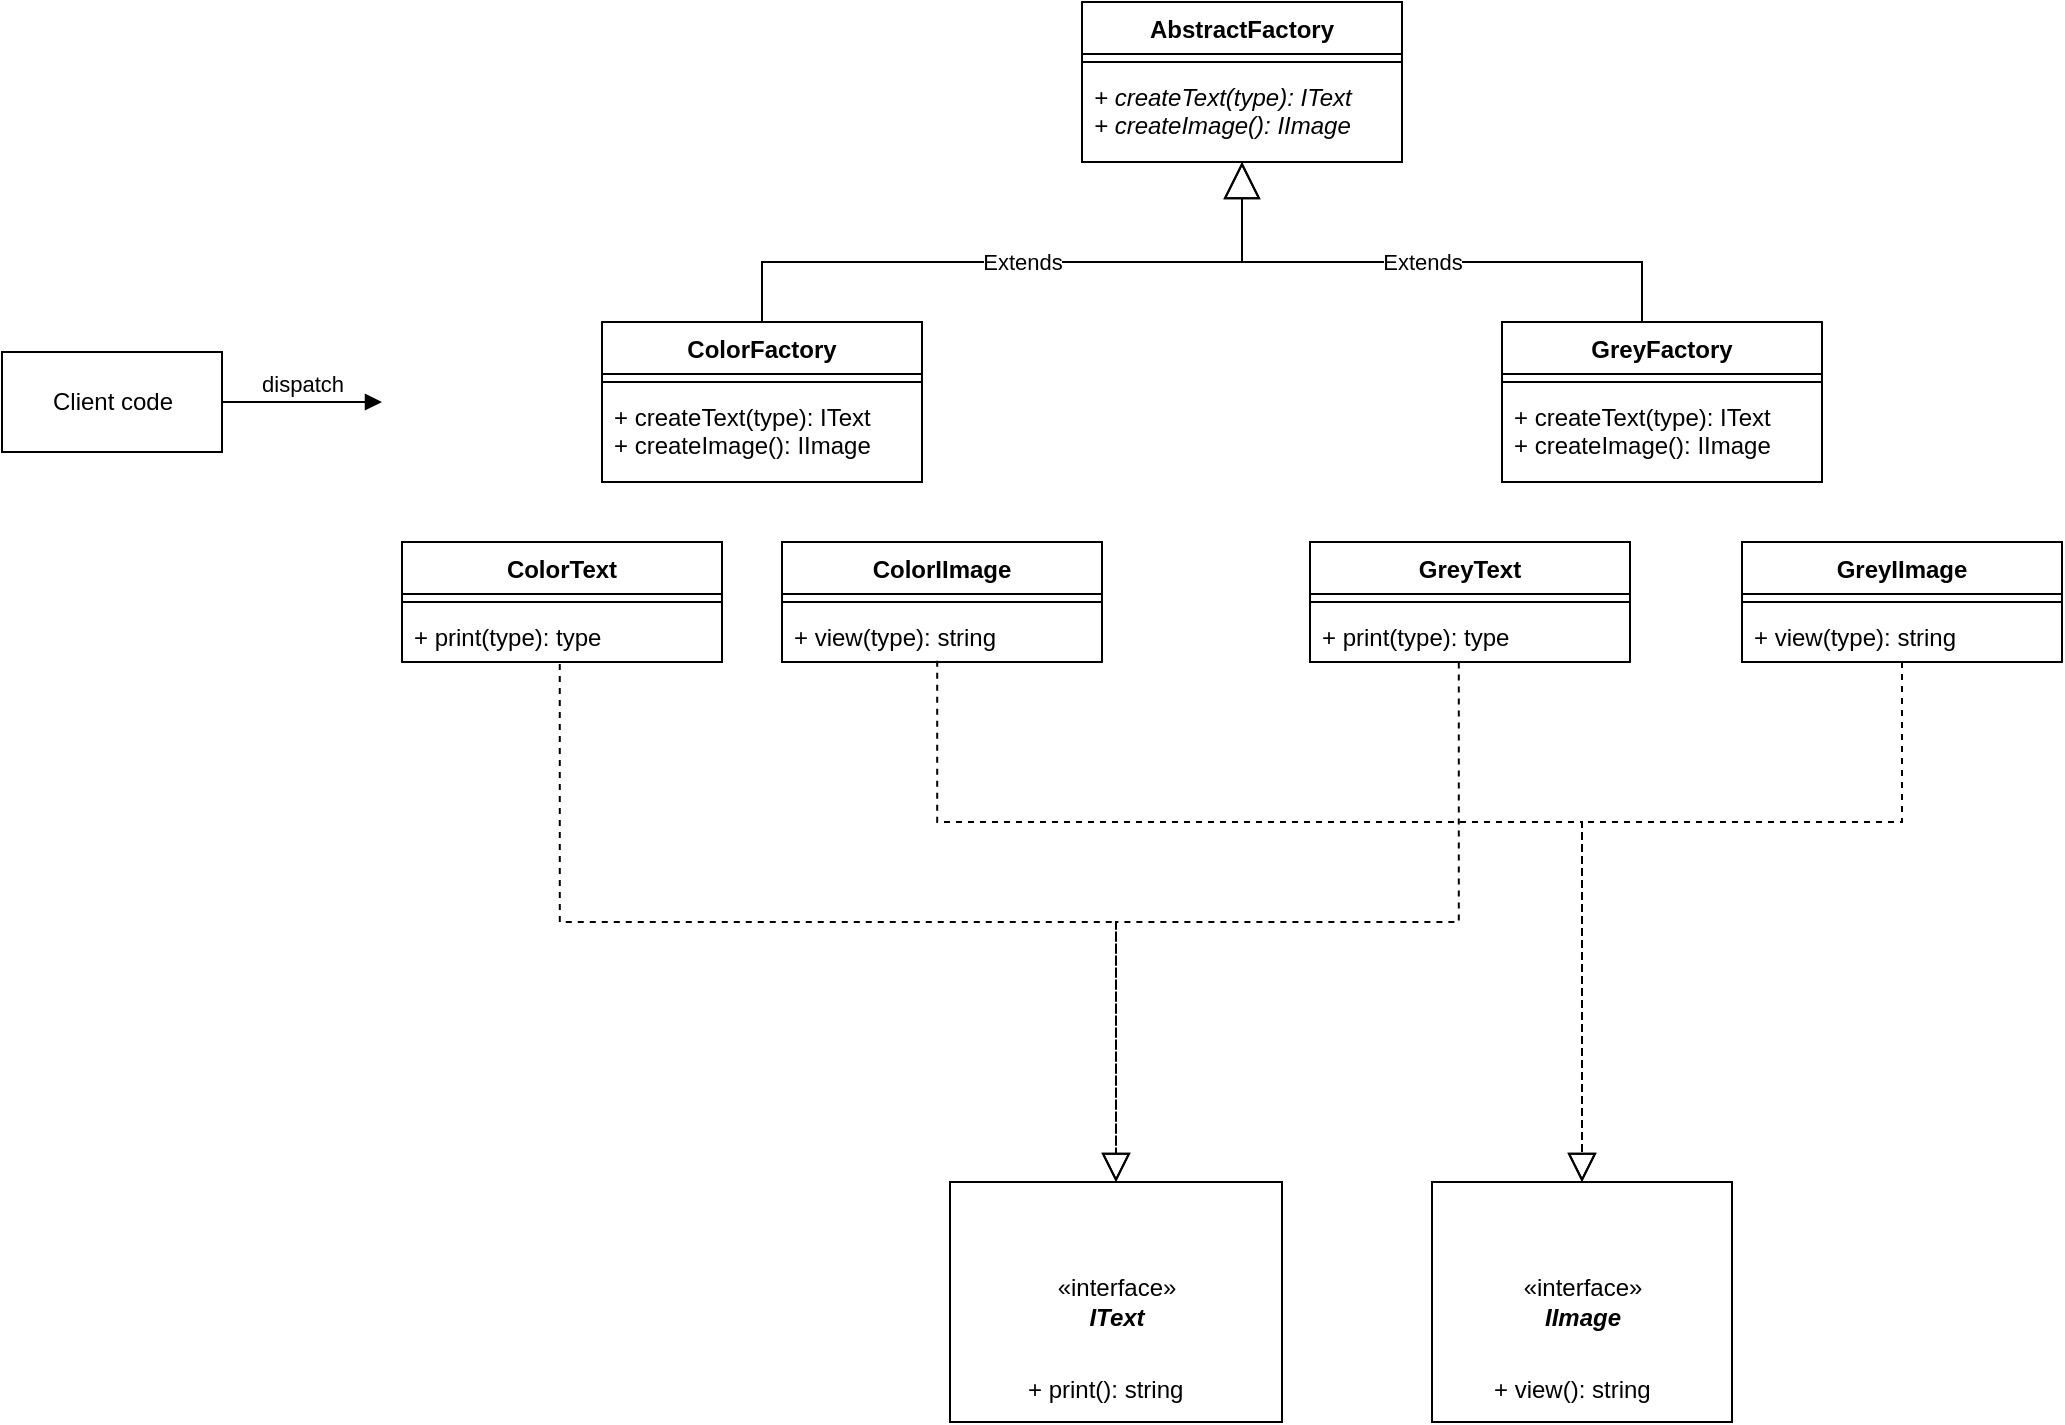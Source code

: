 <mxfile version="15.5.0" type="github">
  <diagram id="tiSjidzDT6nD-PYoWVeS" name="Page-1">
    <mxGraphModel dx="2332" dy="1212" grid="1" gridSize="10" guides="1" tooltips="1" connect="1" arrows="1" fold="1" page="1" pageScale="1" pageWidth="827" pageHeight="1169" math="0" shadow="0">
      <root>
        <mxCell id="0" />
        <mxCell id="1" parent="0" />
        <mxCell id="HHhCgAAwEOyWhu86Y_bV-1" value="«interface»&lt;br&gt;&lt;b&gt;&lt;i&gt;IImage&lt;/i&gt;&lt;br&gt;&lt;/b&gt;" style="html=1;" vertex="1" parent="1">
          <mxGeometry x="935" y="700" width="150" height="120" as="geometry" />
        </mxCell>
        <mxCell id="HHhCgAAwEOyWhu86Y_bV-2" value="«interface»&lt;br&gt;&lt;b&gt;&lt;i&gt;IText&lt;/i&gt;&lt;/b&gt;" style="html=1;" vertex="1" parent="1">
          <mxGeometry x="694" y="700" width="166" height="120" as="geometry" />
        </mxCell>
        <mxCell id="HHhCgAAwEOyWhu86Y_bV-3" value="AbstractFactory" style="swimlane;fontStyle=1;align=center;verticalAlign=top;childLayout=stackLayout;horizontal=1;startSize=26;horizontalStack=0;resizeParent=1;resizeParentMax=0;resizeLast=0;collapsible=1;marginBottom=0;" vertex="1" parent="1">
          <mxGeometry x="760" y="110" width="160" height="80" as="geometry" />
        </mxCell>
        <mxCell id="HHhCgAAwEOyWhu86Y_bV-5" value="" style="line;strokeWidth=1;fillColor=none;align=left;verticalAlign=middle;spacingTop=-1;spacingLeft=3;spacingRight=3;rotatable=0;labelPosition=right;points=[];portConstraint=eastwest;" vertex="1" parent="HHhCgAAwEOyWhu86Y_bV-3">
          <mxGeometry y="26" width="160" height="8" as="geometry" />
        </mxCell>
        <mxCell id="HHhCgAAwEOyWhu86Y_bV-6" value="+ createText(type): IText&#xa;+ createImage(): IImage&#xa;" style="text;strokeColor=none;fillColor=none;align=left;verticalAlign=top;spacingLeft=4;spacingRight=4;overflow=hidden;rotatable=0;points=[[0,0.5],[1,0.5]];portConstraint=eastwest;fontStyle=2" vertex="1" parent="HHhCgAAwEOyWhu86Y_bV-3">
          <mxGeometry y="34" width="160" height="46" as="geometry" />
        </mxCell>
        <mxCell id="HHhCgAAwEOyWhu86Y_bV-11" value="ColorFactory" style="swimlane;fontStyle=1;align=center;verticalAlign=top;childLayout=stackLayout;horizontal=1;startSize=26;horizontalStack=0;resizeParent=1;resizeParentMax=0;resizeLast=0;collapsible=1;marginBottom=0;" vertex="1" parent="1">
          <mxGeometry x="520" y="270" width="160" height="80" as="geometry" />
        </mxCell>
        <mxCell id="HHhCgAAwEOyWhu86Y_bV-37" value="Extends" style="endArrow=block;endSize=16;endFill=0;html=1;rounded=0;edgeStyle=orthogonalEdgeStyle;entryX=0.5;entryY=1;entryDx=0;entryDy=0;" edge="1" parent="HHhCgAAwEOyWhu86Y_bV-11" target="HHhCgAAwEOyWhu86Y_bV-3">
          <mxGeometry width="160" relative="1" as="geometry">
            <mxPoint x="80" as="sourcePoint" />
            <mxPoint x="240" as="targetPoint" />
            <Array as="points">
              <mxPoint x="80" y="-30" />
              <mxPoint x="320" y="-30" />
            </Array>
          </mxGeometry>
        </mxCell>
        <mxCell id="HHhCgAAwEOyWhu86Y_bV-12" value="" style="line;strokeWidth=1;fillColor=none;align=left;verticalAlign=middle;spacingTop=-1;spacingLeft=3;spacingRight=3;rotatable=0;labelPosition=right;points=[];portConstraint=eastwest;" vertex="1" parent="HHhCgAAwEOyWhu86Y_bV-11">
          <mxGeometry y="26" width="160" height="8" as="geometry" />
        </mxCell>
        <mxCell id="HHhCgAAwEOyWhu86Y_bV-13" value="+ createText(type): IText&#xa;+ createImage(): IImage&#xa;" style="text;strokeColor=none;fillColor=none;align=left;verticalAlign=top;spacingLeft=4;spacingRight=4;overflow=hidden;rotatable=0;points=[[0,0.5],[1,0.5]];portConstraint=eastwest;fontStyle=0" vertex="1" parent="HHhCgAAwEOyWhu86Y_bV-11">
          <mxGeometry y="34" width="160" height="46" as="geometry" />
        </mxCell>
        <mxCell id="HHhCgAAwEOyWhu86Y_bV-14" value="GreyFactory" style="swimlane;fontStyle=1;align=center;verticalAlign=top;childLayout=stackLayout;horizontal=1;startSize=26;horizontalStack=0;resizeParent=1;resizeParentMax=0;resizeLast=0;collapsible=1;marginBottom=0;" vertex="1" parent="1">
          <mxGeometry x="970" y="270" width="160" height="80" as="geometry" />
        </mxCell>
        <mxCell id="HHhCgAAwEOyWhu86Y_bV-38" value="Extends" style="endArrow=block;endSize=16;endFill=0;html=1;rounded=0;edgeStyle=orthogonalEdgeStyle;" edge="1" parent="HHhCgAAwEOyWhu86Y_bV-14">
          <mxGeometry width="160" relative="1" as="geometry">
            <mxPoint x="70" as="sourcePoint" />
            <mxPoint x="-130" y="-80" as="targetPoint" />
            <Array as="points">
              <mxPoint x="70" y="-30" />
              <mxPoint x="-130" y="-30" />
            </Array>
          </mxGeometry>
        </mxCell>
        <mxCell id="HHhCgAAwEOyWhu86Y_bV-15" value="" style="line;strokeWidth=1;fillColor=none;align=left;verticalAlign=middle;spacingTop=-1;spacingLeft=3;spacingRight=3;rotatable=0;labelPosition=right;points=[];portConstraint=eastwest;" vertex="1" parent="HHhCgAAwEOyWhu86Y_bV-14">
          <mxGeometry y="26" width="160" height="8" as="geometry" />
        </mxCell>
        <mxCell id="HHhCgAAwEOyWhu86Y_bV-16" value="+ createText(type): IText&#xa;+ createImage(): IImage&#xa;" style="text;strokeColor=none;fillColor=none;align=left;verticalAlign=top;spacingLeft=4;spacingRight=4;overflow=hidden;rotatable=0;points=[[0,0.5],[1,0.5]];portConstraint=eastwest;fontStyle=0" vertex="1" parent="HHhCgAAwEOyWhu86Y_bV-14">
          <mxGeometry y="34" width="160" height="46" as="geometry" />
        </mxCell>
        <mxCell id="HHhCgAAwEOyWhu86Y_bV-17" value="ColorText" style="swimlane;fontStyle=1;align=center;verticalAlign=top;childLayout=stackLayout;horizontal=1;startSize=26;horizontalStack=0;resizeParent=1;resizeParentMax=0;resizeLast=0;collapsible=1;marginBottom=0;" vertex="1" parent="1">
          <mxGeometry x="420" y="380" width="160" height="60" as="geometry" />
        </mxCell>
        <mxCell id="HHhCgAAwEOyWhu86Y_bV-19" value="" style="line;strokeWidth=1;fillColor=none;align=left;verticalAlign=middle;spacingTop=-1;spacingLeft=3;spacingRight=3;rotatable=0;labelPosition=right;points=[];portConstraint=eastwest;" vertex="1" parent="HHhCgAAwEOyWhu86Y_bV-17">
          <mxGeometry y="26" width="160" height="8" as="geometry" />
        </mxCell>
        <mxCell id="HHhCgAAwEOyWhu86Y_bV-20" value="+ print(type): type" style="text;strokeColor=none;fillColor=none;align=left;verticalAlign=top;spacingLeft=4;spacingRight=4;overflow=hidden;rotatable=0;points=[[0,0.5],[1,0.5]];portConstraint=eastwest;" vertex="1" parent="HHhCgAAwEOyWhu86Y_bV-17">
          <mxGeometry y="34" width="160" height="26" as="geometry" />
        </mxCell>
        <mxCell id="HHhCgAAwEOyWhu86Y_bV-21" value="ColorIImage" style="swimlane;fontStyle=1;align=center;verticalAlign=top;childLayout=stackLayout;horizontal=1;startSize=26;horizontalStack=0;resizeParent=1;resizeParentMax=0;resizeLast=0;collapsible=1;marginBottom=0;" vertex="1" parent="1">
          <mxGeometry x="610" y="380" width="160" height="60" as="geometry" />
        </mxCell>
        <mxCell id="HHhCgAAwEOyWhu86Y_bV-22" value="" style="line;strokeWidth=1;fillColor=none;align=left;verticalAlign=middle;spacingTop=-1;spacingLeft=3;spacingRight=3;rotatable=0;labelPosition=right;points=[];portConstraint=eastwest;" vertex="1" parent="HHhCgAAwEOyWhu86Y_bV-21">
          <mxGeometry y="26" width="160" height="8" as="geometry" />
        </mxCell>
        <mxCell id="HHhCgAAwEOyWhu86Y_bV-23" value="+ view(type): string" style="text;strokeColor=none;fillColor=none;align=left;verticalAlign=top;spacingLeft=4;spacingRight=4;overflow=hidden;rotatable=0;points=[[0,0.5],[1,0.5]];portConstraint=eastwest;" vertex="1" parent="HHhCgAAwEOyWhu86Y_bV-21">
          <mxGeometry y="34" width="160" height="26" as="geometry" />
        </mxCell>
        <mxCell id="HHhCgAAwEOyWhu86Y_bV-24" value="GreyText" style="swimlane;fontStyle=1;align=center;verticalAlign=top;childLayout=stackLayout;horizontal=1;startSize=26;horizontalStack=0;resizeParent=1;resizeParentMax=0;resizeLast=0;collapsible=1;marginBottom=0;" vertex="1" parent="1">
          <mxGeometry x="874" y="380" width="160" height="60" as="geometry" />
        </mxCell>
        <mxCell id="HHhCgAAwEOyWhu86Y_bV-25" value="" style="line;strokeWidth=1;fillColor=none;align=left;verticalAlign=middle;spacingTop=-1;spacingLeft=3;spacingRight=3;rotatable=0;labelPosition=right;points=[];portConstraint=eastwest;" vertex="1" parent="HHhCgAAwEOyWhu86Y_bV-24">
          <mxGeometry y="26" width="160" height="8" as="geometry" />
        </mxCell>
        <mxCell id="HHhCgAAwEOyWhu86Y_bV-26" value="+ print(type): type" style="text;strokeColor=none;fillColor=none;align=left;verticalAlign=top;spacingLeft=4;spacingRight=4;overflow=hidden;rotatable=0;points=[[0,0.5],[1,0.5]];portConstraint=eastwest;" vertex="1" parent="HHhCgAAwEOyWhu86Y_bV-24">
          <mxGeometry y="34" width="160" height="26" as="geometry" />
        </mxCell>
        <mxCell id="HHhCgAAwEOyWhu86Y_bV-27" value="GreyIImage" style="swimlane;fontStyle=1;align=center;verticalAlign=top;childLayout=stackLayout;horizontal=1;startSize=26;horizontalStack=0;resizeParent=1;resizeParentMax=0;resizeLast=0;collapsible=1;marginBottom=0;" vertex="1" parent="1">
          <mxGeometry x="1090" y="380" width="160" height="60" as="geometry" />
        </mxCell>
        <mxCell id="HHhCgAAwEOyWhu86Y_bV-28" value="" style="line;strokeWidth=1;fillColor=none;align=left;verticalAlign=middle;spacingTop=-1;spacingLeft=3;spacingRight=3;rotatable=0;labelPosition=right;points=[];portConstraint=eastwest;" vertex="1" parent="HHhCgAAwEOyWhu86Y_bV-27">
          <mxGeometry y="26" width="160" height="8" as="geometry" />
        </mxCell>
        <mxCell id="HHhCgAAwEOyWhu86Y_bV-29" value="+ view(type): string" style="text;strokeColor=none;fillColor=none;align=left;verticalAlign=top;spacingLeft=4;spacingRight=4;overflow=hidden;rotatable=0;points=[[0,0.5],[1,0.5]];portConstraint=eastwest;" vertex="1" parent="HHhCgAAwEOyWhu86Y_bV-27">
          <mxGeometry y="34" width="160" height="26" as="geometry" />
        </mxCell>
        <mxCell id="HHhCgAAwEOyWhu86Y_bV-30" value="+ view(): string" style="text;strokeColor=none;fillColor=none;align=left;verticalAlign=top;spacingLeft=4;spacingRight=4;overflow=hidden;rotatable=0;points=[[0,0.5],[1,0.5]];portConstraint=eastwest;" vertex="1" parent="1">
          <mxGeometry x="960" y="790" width="100" height="26" as="geometry" />
        </mxCell>
        <mxCell id="HHhCgAAwEOyWhu86Y_bV-31" value="+ print(): string" style="text;strokeColor=none;fillColor=none;align=left;verticalAlign=top;spacingLeft=4;spacingRight=4;overflow=hidden;rotatable=0;points=[[0,0.5],[1,0.5]];portConstraint=eastwest;" vertex="1" parent="1">
          <mxGeometry x="727" y="790" width="100" height="26" as="geometry" />
        </mxCell>
        <mxCell id="HHhCgAAwEOyWhu86Y_bV-32" value="" style="endArrow=block;dashed=1;endFill=0;endSize=12;html=1;rounded=0;edgeStyle=orthogonalEdgeStyle;entryX=0.5;entryY=0;entryDx=0;entryDy=0;exitX=0.493;exitY=1.038;exitDx=0;exitDy=0;exitPerimeter=0;" edge="1" parent="1" source="HHhCgAAwEOyWhu86Y_bV-20" target="HHhCgAAwEOyWhu86Y_bV-2">
          <mxGeometry width="160" relative="1" as="geometry">
            <mxPoint x="490" y="460" as="sourcePoint" />
            <mxPoint x="650" y="460" as="targetPoint" />
          </mxGeometry>
        </mxCell>
        <mxCell id="HHhCgAAwEOyWhu86Y_bV-33" value="" style="endArrow=block;dashed=1;endFill=0;endSize=12;html=1;rounded=0;edgeStyle=orthogonalEdgeStyle;exitX=0.465;exitY=1.008;exitDx=0;exitDy=0;exitPerimeter=0;entryX=0.5;entryY=0;entryDx=0;entryDy=0;" edge="1" parent="1" source="HHhCgAAwEOyWhu86Y_bV-26" target="HHhCgAAwEOyWhu86Y_bV-2">
          <mxGeometry width="160" relative="1" as="geometry">
            <mxPoint x="940" y="500" as="sourcePoint" />
            <mxPoint x="1100" y="500" as="targetPoint" />
          </mxGeometry>
        </mxCell>
        <mxCell id="HHhCgAAwEOyWhu86Y_bV-34" value="" style="endArrow=block;dashed=1;endFill=0;endSize=12;html=1;rounded=0;edgeStyle=orthogonalEdgeStyle;exitX=0.485;exitY=0.977;exitDx=0;exitDy=0;exitPerimeter=0;entryX=0.5;entryY=0;entryDx=0;entryDy=0;" edge="1" parent="1" source="HHhCgAAwEOyWhu86Y_bV-23" target="HHhCgAAwEOyWhu86Y_bV-1">
          <mxGeometry width="160" relative="1" as="geometry">
            <mxPoint x="680" y="490" as="sourcePoint" />
            <mxPoint x="840" y="490" as="targetPoint" />
            <Array as="points">
              <mxPoint x="688" y="520" />
              <mxPoint x="1010" y="520" />
            </Array>
          </mxGeometry>
        </mxCell>
        <mxCell id="HHhCgAAwEOyWhu86Y_bV-35" value="" style="endArrow=block;dashed=1;endFill=0;endSize=12;html=1;rounded=0;edgeStyle=orthogonalEdgeStyle;" edge="1" parent="1">
          <mxGeometry width="160" relative="1" as="geometry">
            <mxPoint x="1170" y="440" as="sourcePoint" />
            <mxPoint x="1010" y="700" as="targetPoint" />
            <Array as="points">
              <mxPoint x="1170" y="520" />
              <mxPoint x="1010" y="520" />
            </Array>
          </mxGeometry>
        </mxCell>
        <mxCell id="HHhCgAAwEOyWhu86Y_bV-39" value="Client code" style="html=1;" vertex="1" parent="1">
          <mxGeometry x="220" y="285" width="110" height="50" as="geometry" />
        </mxCell>
        <mxCell id="HHhCgAAwEOyWhu86Y_bV-40" value="dispatch" style="html=1;verticalAlign=bottom;endArrow=block;rounded=0;edgeStyle=orthogonalEdgeStyle;" edge="1" parent="1">
          <mxGeometry width="80" relative="1" as="geometry">
            <mxPoint x="330" y="310" as="sourcePoint" />
            <mxPoint x="410" y="310" as="targetPoint" />
          </mxGeometry>
        </mxCell>
      </root>
    </mxGraphModel>
  </diagram>
</mxfile>
